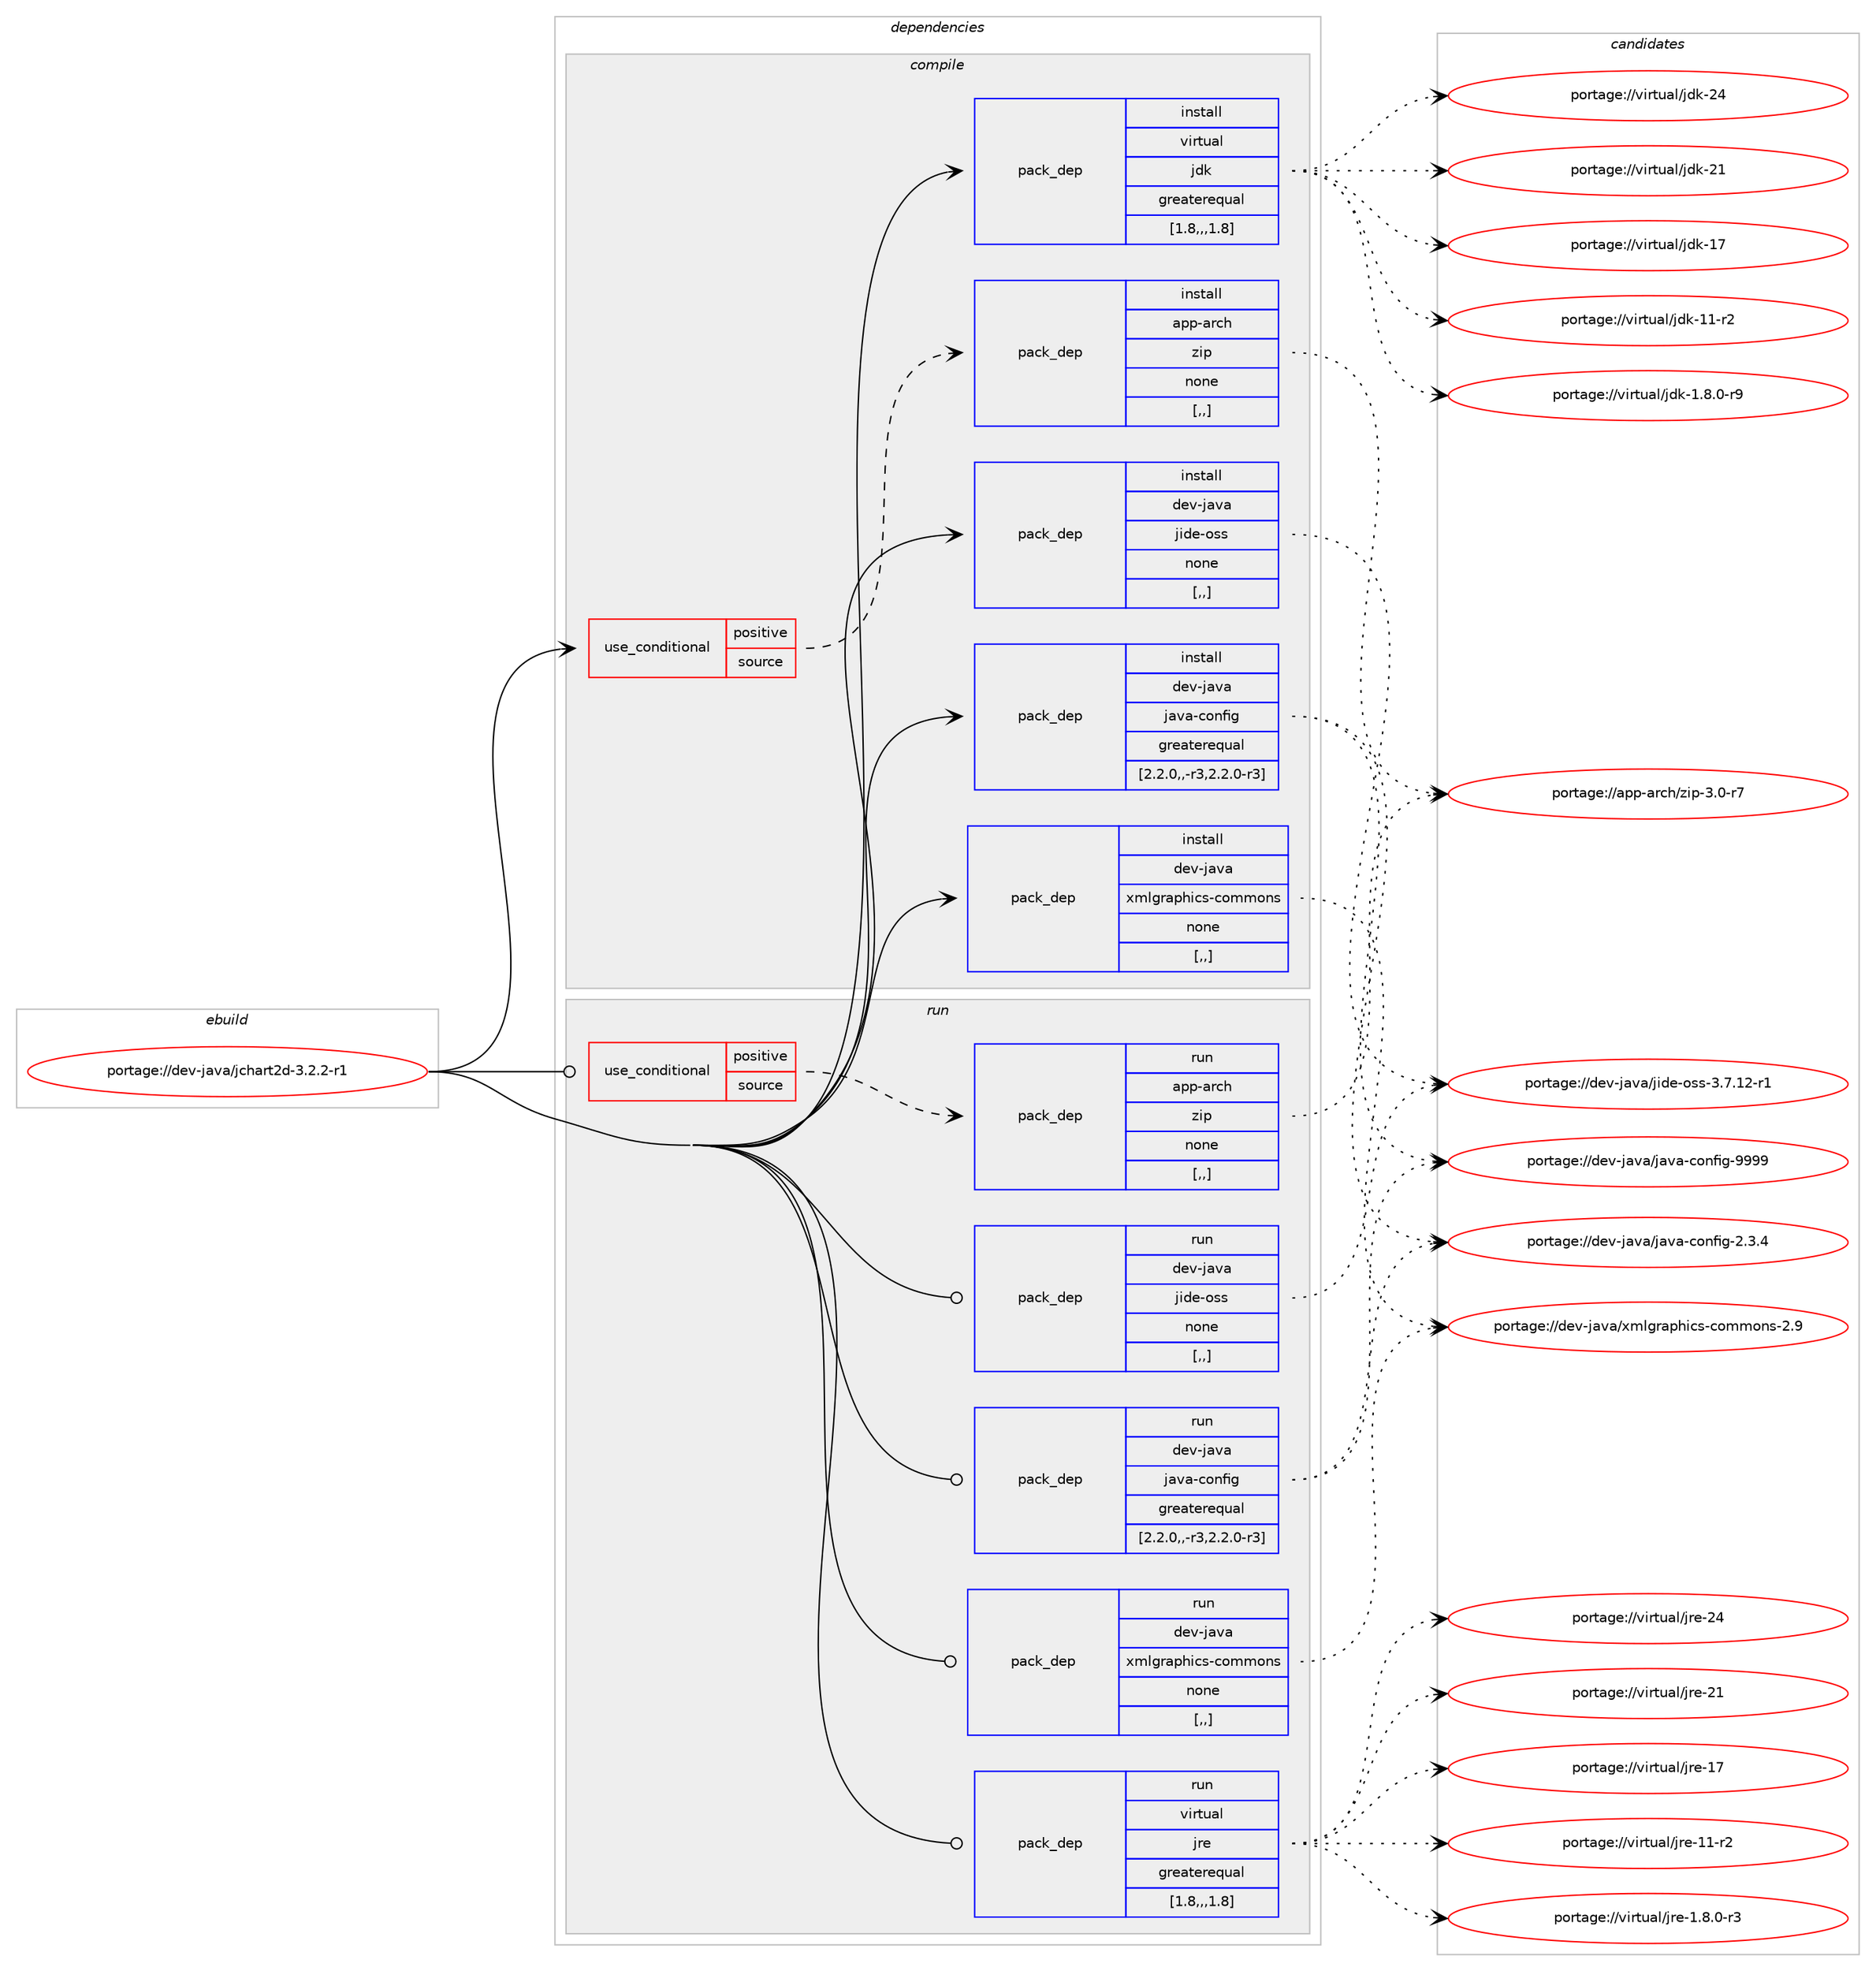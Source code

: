 digraph prolog {

# *************
# Graph options
# *************

newrank=true;
concentrate=true;
compound=true;
graph [rankdir=LR,fontname=Helvetica,fontsize=10,ranksep=1.5];#, ranksep=2.5, nodesep=0.2];
edge  [arrowhead=vee];
node  [fontname=Helvetica,fontsize=10];

# **********
# The ebuild
# **********

subgraph cluster_leftcol {
color=gray;
label=<<i>ebuild</i>>;
id [label="portage://dev-java/jchart2d-3.2.2-r1", color=red, width=4, href="../dev-java/jchart2d-3.2.2-r1.svg"];
}

# ****************
# The dependencies
# ****************

subgraph cluster_midcol {
color=gray;
label=<<i>dependencies</i>>;
subgraph cluster_compile {
fillcolor="#eeeeee";
style=filled;
label=<<i>compile</i>>;
subgraph cond21962 {
dependency95051 [label=<<TABLE BORDER="0" CELLBORDER="1" CELLSPACING="0" CELLPADDING="4"><TR><TD ROWSPAN="3" CELLPADDING="10">use_conditional</TD></TR><TR><TD>positive</TD></TR><TR><TD>source</TD></TR></TABLE>>, shape=none, color=red];
subgraph pack72034 {
dependency95052 [label=<<TABLE BORDER="0" CELLBORDER="1" CELLSPACING="0" CELLPADDING="4" WIDTH="220"><TR><TD ROWSPAN="6" CELLPADDING="30">pack_dep</TD></TR><TR><TD WIDTH="110">install</TD></TR><TR><TD>app-arch</TD></TR><TR><TD>zip</TD></TR><TR><TD>none</TD></TR><TR><TD>[,,]</TD></TR></TABLE>>, shape=none, color=blue];
}
dependency95051:e -> dependency95052:w [weight=20,style="dashed",arrowhead="vee"];
}
id:e -> dependency95051:w [weight=20,style="solid",arrowhead="vee"];
subgraph pack72035 {
dependency95053 [label=<<TABLE BORDER="0" CELLBORDER="1" CELLSPACING="0" CELLPADDING="4" WIDTH="220"><TR><TD ROWSPAN="6" CELLPADDING="30">pack_dep</TD></TR><TR><TD WIDTH="110">install</TD></TR><TR><TD>dev-java</TD></TR><TR><TD>java-config</TD></TR><TR><TD>greaterequal</TD></TR><TR><TD>[2.2.0,,-r3,2.2.0-r3]</TD></TR></TABLE>>, shape=none, color=blue];
}
id:e -> dependency95053:w [weight=20,style="solid",arrowhead="vee"];
subgraph pack72036 {
dependency95054 [label=<<TABLE BORDER="0" CELLBORDER="1" CELLSPACING="0" CELLPADDING="4" WIDTH="220"><TR><TD ROWSPAN="6" CELLPADDING="30">pack_dep</TD></TR><TR><TD WIDTH="110">install</TD></TR><TR><TD>dev-java</TD></TR><TR><TD>jide-oss</TD></TR><TR><TD>none</TD></TR><TR><TD>[,,]</TD></TR></TABLE>>, shape=none, color=blue];
}
id:e -> dependency95054:w [weight=20,style="solid",arrowhead="vee"];
subgraph pack72037 {
dependency95055 [label=<<TABLE BORDER="0" CELLBORDER="1" CELLSPACING="0" CELLPADDING="4" WIDTH="220"><TR><TD ROWSPAN="6" CELLPADDING="30">pack_dep</TD></TR><TR><TD WIDTH="110">install</TD></TR><TR><TD>dev-java</TD></TR><TR><TD>xmlgraphics-commons</TD></TR><TR><TD>none</TD></TR><TR><TD>[,,]</TD></TR></TABLE>>, shape=none, color=blue];
}
id:e -> dependency95055:w [weight=20,style="solid",arrowhead="vee"];
subgraph pack72038 {
dependency95056 [label=<<TABLE BORDER="0" CELLBORDER="1" CELLSPACING="0" CELLPADDING="4" WIDTH="220"><TR><TD ROWSPAN="6" CELLPADDING="30">pack_dep</TD></TR><TR><TD WIDTH="110">install</TD></TR><TR><TD>virtual</TD></TR><TR><TD>jdk</TD></TR><TR><TD>greaterequal</TD></TR><TR><TD>[1.8,,,1.8]</TD></TR></TABLE>>, shape=none, color=blue];
}
id:e -> dependency95056:w [weight=20,style="solid",arrowhead="vee"];
}
subgraph cluster_compileandrun {
fillcolor="#eeeeee";
style=filled;
label=<<i>compile and run</i>>;
}
subgraph cluster_run {
fillcolor="#eeeeee";
style=filled;
label=<<i>run</i>>;
subgraph cond21963 {
dependency95057 [label=<<TABLE BORDER="0" CELLBORDER="1" CELLSPACING="0" CELLPADDING="4"><TR><TD ROWSPAN="3" CELLPADDING="10">use_conditional</TD></TR><TR><TD>positive</TD></TR><TR><TD>source</TD></TR></TABLE>>, shape=none, color=red];
subgraph pack72039 {
dependency95058 [label=<<TABLE BORDER="0" CELLBORDER="1" CELLSPACING="0" CELLPADDING="4" WIDTH="220"><TR><TD ROWSPAN="6" CELLPADDING="30">pack_dep</TD></TR><TR><TD WIDTH="110">run</TD></TR><TR><TD>app-arch</TD></TR><TR><TD>zip</TD></TR><TR><TD>none</TD></TR><TR><TD>[,,]</TD></TR></TABLE>>, shape=none, color=blue];
}
dependency95057:e -> dependency95058:w [weight=20,style="dashed",arrowhead="vee"];
}
id:e -> dependency95057:w [weight=20,style="solid",arrowhead="odot"];
subgraph pack72040 {
dependency95059 [label=<<TABLE BORDER="0" CELLBORDER="1" CELLSPACING="0" CELLPADDING="4" WIDTH="220"><TR><TD ROWSPAN="6" CELLPADDING="30">pack_dep</TD></TR><TR><TD WIDTH="110">run</TD></TR><TR><TD>dev-java</TD></TR><TR><TD>java-config</TD></TR><TR><TD>greaterequal</TD></TR><TR><TD>[2.2.0,,-r3,2.2.0-r3]</TD></TR></TABLE>>, shape=none, color=blue];
}
id:e -> dependency95059:w [weight=20,style="solid",arrowhead="odot"];
subgraph pack72041 {
dependency95060 [label=<<TABLE BORDER="0" CELLBORDER="1" CELLSPACING="0" CELLPADDING="4" WIDTH="220"><TR><TD ROWSPAN="6" CELLPADDING="30">pack_dep</TD></TR><TR><TD WIDTH="110">run</TD></TR><TR><TD>dev-java</TD></TR><TR><TD>jide-oss</TD></TR><TR><TD>none</TD></TR><TR><TD>[,,]</TD></TR></TABLE>>, shape=none, color=blue];
}
id:e -> dependency95060:w [weight=20,style="solid",arrowhead="odot"];
subgraph pack72042 {
dependency95061 [label=<<TABLE BORDER="0" CELLBORDER="1" CELLSPACING="0" CELLPADDING="4" WIDTH="220"><TR><TD ROWSPAN="6" CELLPADDING="30">pack_dep</TD></TR><TR><TD WIDTH="110">run</TD></TR><TR><TD>dev-java</TD></TR><TR><TD>xmlgraphics-commons</TD></TR><TR><TD>none</TD></TR><TR><TD>[,,]</TD></TR></TABLE>>, shape=none, color=blue];
}
id:e -> dependency95061:w [weight=20,style="solid",arrowhead="odot"];
subgraph pack72043 {
dependency95062 [label=<<TABLE BORDER="0" CELLBORDER="1" CELLSPACING="0" CELLPADDING="4" WIDTH="220"><TR><TD ROWSPAN="6" CELLPADDING="30">pack_dep</TD></TR><TR><TD WIDTH="110">run</TD></TR><TR><TD>virtual</TD></TR><TR><TD>jre</TD></TR><TR><TD>greaterequal</TD></TR><TR><TD>[1.8,,,1.8]</TD></TR></TABLE>>, shape=none, color=blue];
}
id:e -> dependency95062:w [weight=20,style="solid",arrowhead="odot"];
}
}

# **************
# The candidates
# **************

subgraph cluster_choices {
rank=same;
color=gray;
label=<<i>candidates</i>>;

subgraph choice72034 {
color=black;
nodesep=1;
choice9711211245971149910447122105112455146484511455 [label="portage://app-arch/zip-3.0-r7", color=red, width=4,href="../app-arch/zip-3.0-r7.svg"];
dependency95052:e -> choice9711211245971149910447122105112455146484511455:w [style=dotted,weight="100"];
}
subgraph choice72035 {
color=black;
nodesep=1;
choice10010111845106971189747106971189745991111101021051034557575757 [label="portage://dev-java/java-config-9999", color=red, width=4,href="../dev-java/java-config-9999.svg"];
choice1001011184510697118974710697118974599111110102105103455046514652 [label="portage://dev-java/java-config-2.3.4", color=red, width=4,href="../dev-java/java-config-2.3.4.svg"];
dependency95053:e -> choice10010111845106971189747106971189745991111101021051034557575757:w [style=dotted,weight="100"];
dependency95053:e -> choice1001011184510697118974710697118974599111110102105103455046514652:w [style=dotted,weight="100"];
}
subgraph choice72036 {
color=black;
nodesep=1;
choice1001011184510697118974710610510010145111115115455146554649504511449 [label="portage://dev-java/jide-oss-3.7.12-r1", color=red, width=4,href="../dev-java/jide-oss-3.7.12-r1.svg"];
dependency95054:e -> choice1001011184510697118974710610510010145111115115455146554649504511449:w [style=dotted,weight="100"];
}
subgraph choice72037 {
color=black;
nodesep=1;
choice100101118451069711897471201091081031149711210410599115459911110910911111011545504657 [label="portage://dev-java/xmlgraphics-commons-2.9", color=red, width=4,href="../dev-java/xmlgraphics-commons-2.9.svg"];
dependency95055:e -> choice100101118451069711897471201091081031149711210410599115459911110910911111011545504657:w [style=dotted,weight="100"];
}
subgraph choice72038 {
color=black;
nodesep=1;
choice1181051141161179710847106100107455052 [label="portage://virtual/jdk-24", color=red, width=4,href="../virtual/jdk-24.svg"];
choice1181051141161179710847106100107455049 [label="portage://virtual/jdk-21", color=red, width=4,href="../virtual/jdk-21.svg"];
choice1181051141161179710847106100107454955 [label="portage://virtual/jdk-17", color=red, width=4,href="../virtual/jdk-17.svg"];
choice11810511411611797108471061001074549494511450 [label="portage://virtual/jdk-11-r2", color=red, width=4,href="../virtual/jdk-11-r2.svg"];
choice11810511411611797108471061001074549465646484511457 [label="portage://virtual/jdk-1.8.0-r9", color=red, width=4,href="../virtual/jdk-1.8.0-r9.svg"];
dependency95056:e -> choice1181051141161179710847106100107455052:w [style=dotted,weight="100"];
dependency95056:e -> choice1181051141161179710847106100107455049:w [style=dotted,weight="100"];
dependency95056:e -> choice1181051141161179710847106100107454955:w [style=dotted,weight="100"];
dependency95056:e -> choice11810511411611797108471061001074549494511450:w [style=dotted,weight="100"];
dependency95056:e -> choice11810511411611797108471061001074549465646484511457:w [style=dotted,weight="100"];
}
subgraph choice72039 {
color=black;
nodesep=1;
choice9711211245971149910447122105112455146484511455 [label="portage://app-arch/zip-3.0-r7", color=red, width=4,href="../app-arch/zip-3.0-r7.svg"];
dependency95058:e -> choice9711211245971149910447122105112455146484511455:w [style=dotted,weight="100"];
}
subgraph choice72040 {
color=black;
nodesep=1;
choice10010111845106971189747106971189745991111101021051034557575757 [label="portage://dev-java/java-config-9999", color=red, width=4,href="../dev-java/java-config-9999.svg"];
choice1001011184510697118974710697118974599111110102105103455046514652 [label="portage://dev-java/java-config-2.3.4", color=red, width=4,href="../dev-java/java-config-2.3.4.svg"];
dependency95059:e -> choice10010111845106971189747106971189745991111101021051034557575757:w [style=dotted,weight="100"];
dependency95059:e -> choice1001011184510697118974710697118974599111110102105103455046514652:w [style=dotted,weight="100"];
}
subgraph choice72041 {
color=black;
nodesep=1;
choice1001011184510697118974710610510010145111115115455146554649504511449 [label="portage://dev-java/jide-oss-3.7.12-r1", color=red, width=4,href="../dev-java/jide-oss-3.7.12-r1.svg"];
dependency95060:e -> choice1001011184510697118974710610510010145111115115455146554649504511449:w [style=dotted,weight="100"];
}
subgraph choice72042 {
color=black;
nodesep=1;
choice100101118451069711897471201091081031149711210410599115459911110910911111011545504657 [label="portage://dev-java/xmlgraphics-commons-2.9", color=red, width=4,href="../dev-java/xmlgraphics-commons-2.9.svg"];
dependency95061:e -> choice100101118451069711897471201091081031149711210410599115459911110910911111011545504657:w [style=dotted,weight="100"];
}
subgraph choice72043 {
color=black;
nodesep=1;
choice1181051141161179710847106114101455052 [label="portage://virtual/jre-24", color=red, width=4,href="../virtual/jre-24.svg"];
choice1181051141161179710847106114101455049 [label="portage://virtual/jre-21", color=red, width=4,href="../virtual/jre-21.svg"];
choice1181051141161179710847106114101454955 [label="portage://virtual/jre-17", color=red, width=4,href="../virtual/jre-17.svg"];
choice11810511411611797108471061141014549494511450 [label="portage://virtual/jre-11-r2", color=red, width=4,href="../virtual/jre-11-r2.svg"];
choice11810511411611797108471061141014549465646484511451 [label="portage://virtual/jre-1.8.0-r3", color=red, width=4,href="../virtual/jre-1.8.0-r3.svg"];
dependency95062:e -> choice1181051141161179710847106114101455052:w [style=dotted,weight="100"];
dependency95062:e -> choice1181051141161179710847106114101455049:w [style=dotted,weight="100"];
dependency95062:e -> choice1181051141161179710847106114101454955:w [style=dotted,weight="100"];
dependency95062:e -> choice11810511411611797108471061141014549494511450:w [style=dotted,weight="100"];
dependency95062:e -> choice11810511411611797108471061141014549465646484511451:w [style=dotted,weight="100"];
}
}

}
